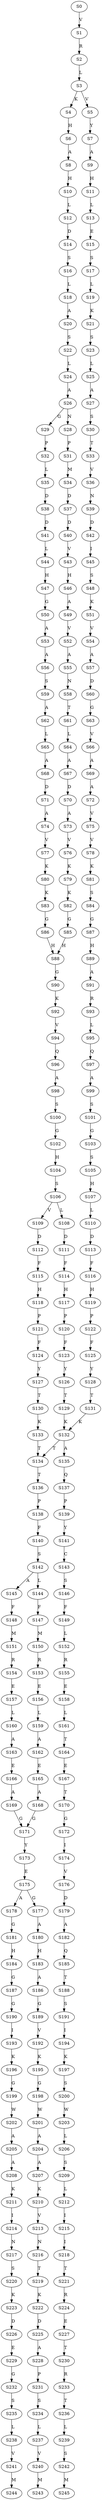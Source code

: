 strict digraph  {
	S0 -> S1 [ label = V ];
	S1 -> S2 [ label = R ];
	S2 -> S3 [ label = L ];
	S3 -> S4 [ label = K ];
	S3 -> S5 [ label = V ];
	S4 -> S6 [ label = H ];
	S5 -> S7 [ label = Y ];
	S6 -> S8 [ label = A ];
	S7 -> S9 [ label = A ];
	S8 -> S10 [ label = H ];
	S9 -> S11 [ label = H ];
	S10 -> S12 [ label = L ];
	S11 -> S13 [ label = L ];
	S12 -> S14 [ label = D ];
	S13 -> S15 [ label = E ];
	S14 -> S16 [ label = S ];
	S15 -> S17 [ label = S ];
	S16 -> S18 [ label = L ];
	S17 -> S19 [ label = L ];
	S18 -> S20 [ label = A ];
	S19 -> S21 [ label = K ];
	S20 -> S22 [ label = S ];
	S21 -> S23 [ label = S ];
	S22 -> S24 [ label = L ];
	S23 -> S25 [ label = L ];
	S24 -> S26 [ label = A ];
	S25 -> S27 [ label = A ];
	S26 -> S28 [ label = N ];
	S26 -> S29 [ label = G ];
	S27 -> S30 [ label = S ];
	S28 -> S31 [ label = P ];
	S29 -> S32 [ label = P ];
	S30 -> S33 [ label = T ];
	S31 -> S34 [ label = M ];
	S32 -> S35 [ label = L ];
	S33 -> S36 [ label = V ];
	S34 -> S37 [ label = D ];
	S35 -> S38 [ label = D ];
	S36 -> S39 [ label = N ];
	S37 -> S40 [ label = D ];
	S38 -> S41 [ label = D ];
	S39 -> S42 [ label = D ];
	S40 -> S43 [ label = V ];
	S41 -> S44 [ label = L ];
	S42 -> S45 [ label = I ];
	S43 -> S46 [ label = H ];
	S44 -> S47 [ label = H ];
	S45 -> S48 [ label = S ];
	S46 -> S49 [ label = A ];
	S47 -> S50 [ label = G ];
	S48 -> S51 [ label = K ];
	S49 -> S52 [ label = V ];
	S50 -> S53 [ label = A ];
	S51 -> S54 [ label = V ];
	S52 -> S55 [ label = A ];
	S53 -> S56 [ label = A ];
	S54 -> S57 [ label = A ];
	S55 -> S58 [ label = N ];
	S56 -> S59 [ label = S ];
	S57 -> S60 [ label = D ];
	S58 -> S61 [ label = T ];
	S59 -> S62 [ label = A ];
	S60 -> S63 [ label = G ];
	S61 -> S64 [ label = L ];
	S62 -> S65 [ label = L ];
	S63 -> S66 [ label = V ];
	S64 -> S67 [ label = A ];
	S65 -> S68 [ label = A ];
	S66 -> S69 [ label = A ];
	S67 -> S70 [ label = D ];
	S68 -> S71 [ label = D ];
	S69 -> S72 [ label = A ];
	S70 -> S73 [ label = A ];
	S71 -> S74 [ label = A ];
	S72 -> S75 [ label = V ];
	S73 -> S76 [ label = V ];
	S74 -> S77 [ label = V ];
	S75 -> S78 [ label = V ];
	S76 -> S79 [ label = K ];
	S77 -> S80 [ label = K ];
	S78 -> S81 [ label = K ];
	S79 -> S82 [ label = K ];
	S80 -> S83 [ label = K ];
	S81 -> S84 [ label = S ];
	S82 -> S85 [ label = G ];
	S83 -> S86 [ label = G ];
	S84 -> S87 [ label = G ];
	S85 -> S88 [ label = H ];
	S86 -> S88 [ label = H ];
	S87 -> S89 [ label = H ];
	S88 -> S90 [ label = G ];
	S89 -> S91 [ label = A ];
	S90 -> S92 [ label = K ];
	S91 -> S93 [ label = R ];
	S92 -> S94 [ label = V ];
	S93 -> S95 [ label = L ];
	S94 -> S96 [ label = Q ];
	S95 -> S97 [ label = Q ];
	S96 -> S98 [ label = A ];
	S97 -> S99 [ label = A ];
	S98 -> S100 [ label = S ];
	S99 -> S101 [ label = S ];
	S100 -> S102 [ label = G ];
	S101 -> S103 [ label = G ];
	S102 -> S104 [ label = H ];
	S103 -> S105 [ label = S ];
	S104 -> S106 [ label = S ];
	S105 -> S107 [ label = H ];
	S106 -> S108 [ label = L ];
	S106 -> S109 [ label = V ];
	S107 -> S110 [ label = L ];
	S108 -> S111 [ label = D ];
	S109 -> S112 [ label = D ];
	S110 -> S113 [ label = D ];
	S111 -> S114 [ label = F ];
	S112 -> S115 [ label = F ];
	S113 -> S116 [ label = F ];
	S114 -> S117 [ label = H ];
	S115 -> S118 [ label = H ];
	S116 -> S119 [ label = H ];
	S117 -> S120 [ label = P ];
	S118 -> S121 [ label = P ];
	S119 -> S122 [ label = P ];
	S120 -> S123 [ label = F ];
	S121 -> S124 [ label = F ];
	S122 -> S125 [ label = F ];
	S123 -> S126 [ label = Y ];
	S124 -> S127 [ label = Y ];
	S125 -> S128 [ label = Y ];
	S126 -> S129 [ label = T ];
	S127 -> S130 [ label = T ];
	S128 -> S131 [ label = T ];
	S129 -> S132 [ label = K ];
	S130 -> S133 [ label = K ];
	S131 -> S132 [ label = K ];
	S132 -> S134 [ label = T ];
	S132 -> S135 [ label = A ];
	S133 -> S134 [ label = T ];
	S134 -> S136 [ label = T ];
	S135 -> S137 [ label = Q ];
	S136 -> S138 [ label = P ];
	S137 -> S139 [ label = P ];
	S138 -> S140 [ label = F ];
	S139 -> S141 [ label = Y ];
	S140 -> S142 [ label = S ];
	S141 -> S143 [ label = C ];
	S142 -> S144 [ label = L ];
	S142 -> S145 [ label = A ];
	S143 -> S146 [ label = S ];
	S144 -> S147 [ label = F ];
	S145 -> S148 [ label = F ];
	S146 -> S149 [ label = F ];
	S147 -> S150 [ label = M ];
	S148 -> S151 [ label = M ];
	S149 -> S152 [ label = L ];
	S150 -> S153 [ label = R ];
	S151 -> S154 [ label = R ];
	S152 -> S155 [ label = R ];
	S153 -> S156 [ label = E ];
	S154 -> S157 [ label = E ];
	S155 -> S158 [ label = E ];
	S156 -> S159 [ label = L ];
	S157 -> S160 [ label = L ];
	S158 -> S161 [ label = L ];
	S159 -> S162 [ label = A ];
	S160 -> S163 [ label = A ];
	S161 -> S164 [ label = T ];
	S162 -> S165 [ label = E ];
	S163 -> S166 [ label = E ];
	S164 -> S167 [ label = E ];
	S165 -> S168 [ label = A ];
	S166 -> S169 [ label = A ];
	S167 -> S170 [ label = T ];
	S168 -> S171 [ label = G ];
	S169 -> S171 [ label = G ];
	S170 -> S172 [ label = G ];
	S171 -> S173 [ label = Y ];
	S172 -> S174 [ label = I ];
	S173 -> S175 [ label = E ];
	S174 -> S176 [ label = V ];
	S175 -> S177 [ label = G ];
	S175 -> S178 [ label = A ];
	S176 -> S179 [ label = D ];
	S177 -> S180 [ label = A ];
	S178 -> S181 [ label = G ];
	S179 -> S182 [ label = A ];
	S180 -> S183 [ label = H ];
	S181 -> S184 [ label = H ];
	S182 -> S185 [ label = Q ];
	S183 -> S186 [ label = A ];
	S184 -> S187 [ label = G ];
	S185 -> S188 [ label = T ];
	S186 -> S189 [ label = G ];
	S187 -> S190 [ label = G ];
	S188 -> S191 [ label = S ];
	S189 -> S192 [ label = V ];
	S190 -> S193 [ label = I ];
	S191 -> S194 [ label = I ];
	S192 -> S195 [ label = K ];
	S193 -> S196 [ label = K ];
	S194 -> S197 [ label = K ];
	S195 -> S198 [ label = G ];
	S196 -> S199 [ label = G ];
	S197 -> S200 [ label = S ];
	S198 -> S201 [ label = W ];
	S199 -> S202 [ label = W ];
	S200 -> S203 [ label = W ];
	S201 -> S204 [ label = A ];
	S202 -> S205 [ label = A ];
	S203 -> S206 [ label = L ];
	S204 -> S207 [ label = A ];
	S205 -> S208 [ label = A ];
	S206 -> S209 [ label = S ];
	S207 -> S210 [ label = K ];
	S208 -> S211 [ label = K ];
	S209 -> S212 [ label = L ];
	S210 -> S213 [ label = V ];
	S211 -> S214 [ label = I ];
	S212 -> S215 [ label = I ];
	S213 -> S216 [ label = N ];
	S214 -> S217 [ label = N ];
	S215 -> S218 [ label = I ];
	S216 -> S219 [ label = T ];
	S217 -> S220 [ label = S ];
	S218 -> S221 [ label = T ];
	S219 -> S222 [ label = K ];
	S220 -> S223 [ label = K ];
	S221 -> S224 [ label = R ];
	S222 -> S225 [ label = D ];
	S223 -> S226 [ label = D ];
	S224 -> S227 [ label = E ];
	S225 -> S228 [ label = A ];
	S226 -> S229 [ label = E ];
	S227 -> S230 [ label = T ];
	S228 -> S231 [ label = P ];
	S229 -> S232 [ label = G ];
	S230 -> S233 [ label = R ];
	S231 -> S234 [ label = S ];
	S232 -> S235 [ label = S ];
	S233 -> S236 [ label = T ];
	S234 -> S237 [ label = L ];
	S235 -> S238 [ label = L ];
	S236 -> S239 [ label = L ];
	S237 -> S240 [ label = V ];
	S238 -> S241 [ label = V ];
	S239 -> S242 [ label = S ];
	S240 -> S243 [ label = M ];
	S241 -> S244 [ label = M ];
	S242 -> S245 [ label = M ];
}
